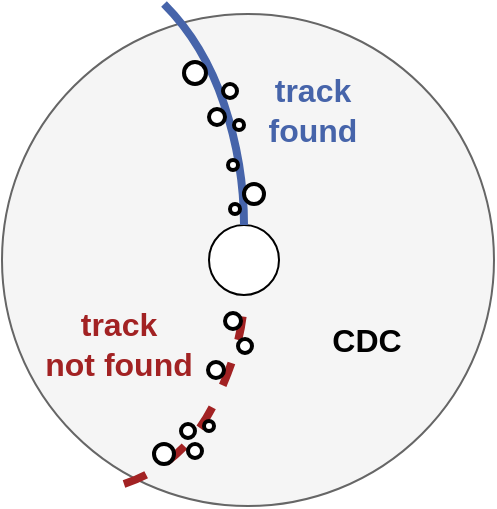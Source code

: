 <mxfile userAgent="Mozilla/5.0 (X11; Ubuntu; Linux x86_64; rv:58.0) Gecko/20100101 Firefox/58.0" version="8.4.1" editor="www.draw.io" type="device"><diagram id="3f7fa687-8b97-4605-a712-9c1a8e1faab2" name="Page-1"><mxGraphModel dx="490" dy="357" grid="1" gridSize="10" guides="1" tooltips="1" connect="1" arrows="1" fold="1" page="0" pageScale="0.5" pageWidth="827" pageHeight="1169" background="none" math="0" shadow="0"><root><mxCell id="0"/><mxCell id="1" parent="0"/><mxCell id="2" value="" style="ellipse;whiteSpace=wrap;html=1;aspect=fixed;fillColor=#f5f5f5;fontColor=#4664AA;strokeColor=#666666;" parent="1" vertex="1"><mxGeometry x="279" y="315" width="246" height="246" as="geometry"/></mxCell><mxCell id="3" value="" style="ellipse;whiteSpace=wrap;html=1;aspect=fixed;fillColor=#ffffff;fontColor=#4664AA;" parent="1" vertex="1"><mxGeometry x="382.5" y="420.5" width="35" height="35" as="geometry"/></mxCell><mxCell id="41" value="&lt;font style=&quot;font-size: 16px&quot;&gt;CDC&lt;/font&gt;" style="text;html=1;strokeColor=none;fillColor=none;align=center;verticalAlign=middle;whiteSpace=wrap;rounded=0;fontColor=#000000;fontStyle=1" parent="1" vertex="1"><mxGeometry x="417.5" y="455.5" width="87" height="44" as="geometry"/></mxCell><mxCell id="43" value="&lt;font style=&quot;font-size: 16px&quot; color=&quot;#4664AA&quot;&gt;track&lt;br&gt;found&lt;/font&gt;" style="text;html=1;strokeColor=none;fillColor=none;align=center;verticalAlign=middle;whiteSpace=wrap;rounded=0;fontColor=#000000;fontStyle=1" parent="1" vertex="1"><mxGeometry x="386.5" y="338.5" width="95" height="48" as="geometry"/></mxCell><mxCell id="44" value="&lt;font style=&quot;font-size: 16px&quot; color=&quot;#A22223&quot;&gt;track&lt;br&gt;not found&lt;br&gt;&lt;/font&gt;" style="text;html=1;strokeColor=none;fillColor=none;align=center;verticalAlign=middle;whiteSpace=wrap;rounded=0;fontColor=#000000;fontStyle=1" parent="1" vertex="1"><mxGeometry x="290" y="455.5" width="95" height="48" as="geometry"/></mxCell><mxCell id="49" value="" style="curved=1;endArrow=none;html=1;strokeColor=#4664AA;strokeWidth=4;endFill=0;" parent="1" target="3" edge="1"><mxGeometry width="50" height="50" relative="1" as="geometry"><mxPoint x="360" y="310" as="sourcePoint"/><mxPoint x="330" y="580" as="targetPoint"/><Array as="points"><mxPoint x="380" y="330"/><mxPoint x="400" y="390"/></Array></mxGeometry></mxCell><mxCell id="50" value="" style="curved=1;endArrow=none;html=1;strokeColor=#A22223;strokeWidth=4;endFill=0;entryX=0.5;entryY=1;dashed=1;" parent="1" target="3" edge="1"><mxGeometry width="50" height="50" relative="1" as="geometry"><mxPoint x="340" y="550" as="sourcePoint"/><mxPoint x="400" y="480" as="targetPoint"/><Array as="points"><mxPoint x="370" y="540"/><mxPoint x="400" y="480"/></Array></mxGeometry></mxCell><mxCell id="51" value="" style="ellipse;whiteSpace=wrap;html=1;aspect=fixed;strokeWidth=2;" vertex="1" parent="1"><mxGeometry x="400" y="400" width="10" height="10" as="geometry"/></mxCell><mxCell id="52" value="" style="ellipse;whiteSpace=wrap;html=1;aspect=fixed;strokeWidth=2;" vertex="1" parent="1"><mxGeometry x="392" y="388" width="5" height="5" as="geometry"/></mxCell><mxCell id="53" value="" style="ellipse;whiteSpace=wrap;html=1;aspect=fixed;strokeWidth=2;" vertex="1" parent="1"><mxGeometry x="382.5" y="362.5" width="8" height="8" as="geometry"/></mxCell><mxCell id="55" value="" style="ellipse;whiteSpace=wrap;html=1;aspect=fixed;strokeWidth=2;" vertex="1" parent="1"><mxGeometry x="389.5" y="350" width="7" height="7" as="geometry"/></mxCell><mxCell id="56" value="" style="ellipse;whiteSpace=wrap;html=1;aspect=fixed;strokeWidth=2;" vertex="1" parent="1"><mxGeometry x="370" y="339" width="11" height="11" as="geometry"/></mxCell><mxCell id="57" value="" style="ellipse;whiteSpace=wrap;html=1;aspect=fixed;strokeWidth=2;" vertex="1" parent="1"><mxGeometry x="393" y="410" width="5" height="5" as="geometry"/></mxCell><mxCell id="58" value="" style="ellipse;whiteSpace=wrap;html=1;aspect=fixed;strokeWidth=2;flipV=1;flipH=0;direction=north;" vertex="1" parent="1"><mxGeometry x="355" y="530" width="10" height="10" as="geometry"/></mxCell><mxCell id="59" value="" style="ellipse;whiteSpace=wrap;html=1;aspect=fixed;strokeWidth=2;flipV=1;flipH=0;direction=north;" vertex="1" parent="1"><mxGeometry x="372" y="530" width="7" height="7" as="geometry"/></mxCell><mxCell id="60" value="" style="ellipse;whiteSpace=wrap;html=1;aspect=fixed;strokeWidth=2;flipV=1;flipH=0;direction=north;" vertex="1" parent="1"><mxGeometry x="382" y="489" width="8" height="8" as="geometry"/></mxCell><mxCell id="61" value="" style="ellipse;whiteSpace=wrap;html=1;aspect=fixed;strokeWidth=2;flipV=1;flipH=0;direction=north;" vertex="1" parent="1"><mxGeometry x="397" y="477.5" width="7" height="7" as="geometry"/></mxCell><mxCell id="62" value="" style="ellipse;whiteSpace=wrap;html=1;aspect=fixed;strokeWidth=2;flipV=1;flipH=0;direction=north;" vertex="1" parent="1"><mxGeometry x="390.5" y="464.5" width="8" height="8" as="geometry"/></mxCell><mxCell id="65" value="" style="ellipse;whiteSpace=wrap;html=1;aspect=fixed;strokeWidth=2;" vertex="1" parent="1"><mxGeometry x="395" y="368" width="5" height="5" as="geometry"/></mxCell><mxCell id="67" value="" style="ellipse;whiteSpace=wrap;html=1;aspect=fixed;strokeWidth=2;flipV=1;flipH=0;direction=north;" vertex="1" parent="1"><mxGeometry x="368.5" y="520" width="7" height="7" as="geometry"/></mxCell><mxCell id="68" value="" style="ellipse;whiteSpace=wrap;html=1;aspect=fixed;strokeWidth=2;flipV=1;flipH=0;direction=north;" vertex="1" parent="1"><mxGeometry x="380" y="518.5" width="5" height="5" as="geometry"/></mxCell></root></mxGraphModel></diagram></mxfile>